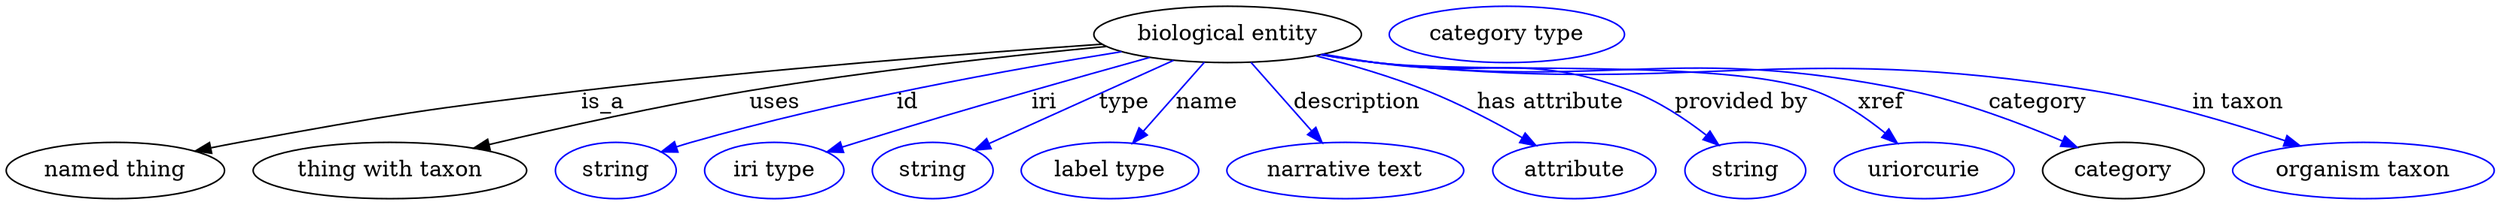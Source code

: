 digraph {
	graph [bb="0,0,1582.7,123"];
	node [label="\N"];
	"biological entity"	[height=0.5,
		label="biological entity",
		pos="777.54,105",
		width=2.3651];
	"named thing"	[height=0.5,
		pos="69.544,18",
		width=1.9318];
	"biological entity" -> "named thing"	[label=is_a,
		lp="379.54,61.5",
		pos="e,120.45,30.432 697.63,98.785 614.51,92.992 480.67,82.629 365.54,69 268.67,57.532 244.5,53.603 148.54,36 142.71,34.93 136.65,33.749 \
130.59,32.524"];
	"thing with taxon"	[height=0.5,
		pos="244.54,18",
		width=2.4192];
	"biological entity" -> "thing with taxon"	[label=uses,
		lp="489.04,61.5",
		pos="e,298.14,32.37 700.47,97.34 638.62,91.471 549.7,81.852 472.54,69 416.5,59.663 353.45,45.555 307.88,34.703"];
	id	[color=blue,
		height=0.5,
		label=string,
		pos="387.54,18",
		width=1.0652];
	"biological entity" -> id	[color=blue,
		label=id,
		lp="573.54,61.5",
		pos="e,416.55,29.922 709.92,93.925 640.36,82.78 529.25,62.791 435.54,36 432.44,35.113 429.25,34.133 426.05,33.106",
		style=solid];
	iri	[color=blue,
		height=0.5,
		label="iri type",
		pos="488.54,18",
		width=1.2277];
	"biological entity" -> iri	[color=blue,
		label=iri,
		lp="660.54,61.5",
		pos="e,522.22,29.681 727.91,90.328 704.95,83.946 677.33,76.186 652.54,69 603.52,54.785 591.33,50.997 542.54,36 539.05,34.926 535.43,33.805 \
531.8,32.674",
		style=solid];
	type	[color=blue,
		height=0.5,
		label=string,
		pos="589.54,18",
		width=1.0652];
	"biological entity" -> type	[color=blue,
		label=type,
		lp="711.54,61.5",
		pos="e,616.21,31.059 743.06,88.41 709.78,73.36 659.58,50.664 625.73,35.36",
		style=solid];
	name	[color=blue,
		height=0.5,
		label="label type",
		pos="702.54,18",
		width=1.5707];
	"biological entity" -> name	[color=blue,
		label=name,
		lp="764.54,61.5",
		pos="e,717.08,35.469 762.73,87.207 751.66,74.669 736.38,57.35 723.99,43.302",
		style=solid];
	description	[color=blue,
		height=0.5,
		label="narrative text",
		pos="852.54,18",
		width=2.0943];
	"biological entity" -> description	[color=blue,
		label=description,
		lp="860.04,61.5",
		pos="e,837.76,35.758 792.36,87.207 803.35,74.75 818.51,57.573 830.86,43.574",
		style=solid];
	"has attribute"	[color=blue,
		height=0.5,
		label=attribute,
		pos="997.54,18",
		width=1.4443];
	"biological entity" -> "has attribute"	[color=blue,
		label="has attribute",
		lp="983.54,61.5",
		pos="e,973.02,34.155 833.76,91.401 856.16,85.639 881.93,78.06 904.54,69 924.93,60.831 946.61,49.356 963.9,39.46",
		style=solid];
	"provided by"	[color=blue,
		height=0.5,
		label=string,
		pos="1105.5,18",
		width=1.0652];
	"biological entity" -> "provided by"	[color=blue,
		label="provided by",
		lp="1105,61.5",
		pos="e,1088.9,34.446 838.37,92.367 849.39,90.44 860.79,88.564 871.54,87 943.67,76.508 966.38,94.796 1034.5,69 1051.4,62.609 1068.1,51.255 \
1081,40.98",
		style=solid];
	xref	[color=blue,
		height=0.5,
		label=uriorcurie,
		pos="1219.5,18",
		width=1.5887];
	"biological entity" -> xref	[color=blue,
		label=xref,
		lp="1193,61.5",
		pos="e,1203,35.436 837.31,92.13 848.64,90.181 860.43,88.357 871.54,87 933.43,79.439 1093,90.328 1151.5,69 1167.5,63.176 1183,52.339 1195.2,\
42.24",
		style=solid];
	category	[height=0.5,
		pos="1346.5,18",
		width=1.4263];
	"biological entity" -> category	[color=blue,
		label=category,
		lp="1293,61.5",
		pos="e,1317,32.894 837.05,92.071 848.46,90.115 860.34,88.304 871.54,87 1021.9,69.5 1063.4,99.626 1211.5,69 1245,62.085 1281.2,48.296 \
1307.7,36.947",
		style=solid];
	"in taxon"	[color=blue,
		height=0.5,
		label="organism taxon",
		pos="1499.5,18",
		width=2.3109];
	"biological entity" -> "in taxon"	[color=blue,
		label="in taxon",
		lp="1420.5,61.5",
		pos="e,1459.4,33.771 836.78,91.992 848.27,90.03 860.25,88.237 871.54,87 1073.6,64.859 1127.9,101.77 1328.5,69 1370.2,62.192 1416.1,48.426 \
1449.8,37.058",
		style=solid];
	"named thing_category"	[color=blue,
		height=0.5,
		label="category type",
		pos="955.54,105",
		width=2.0762];
}

